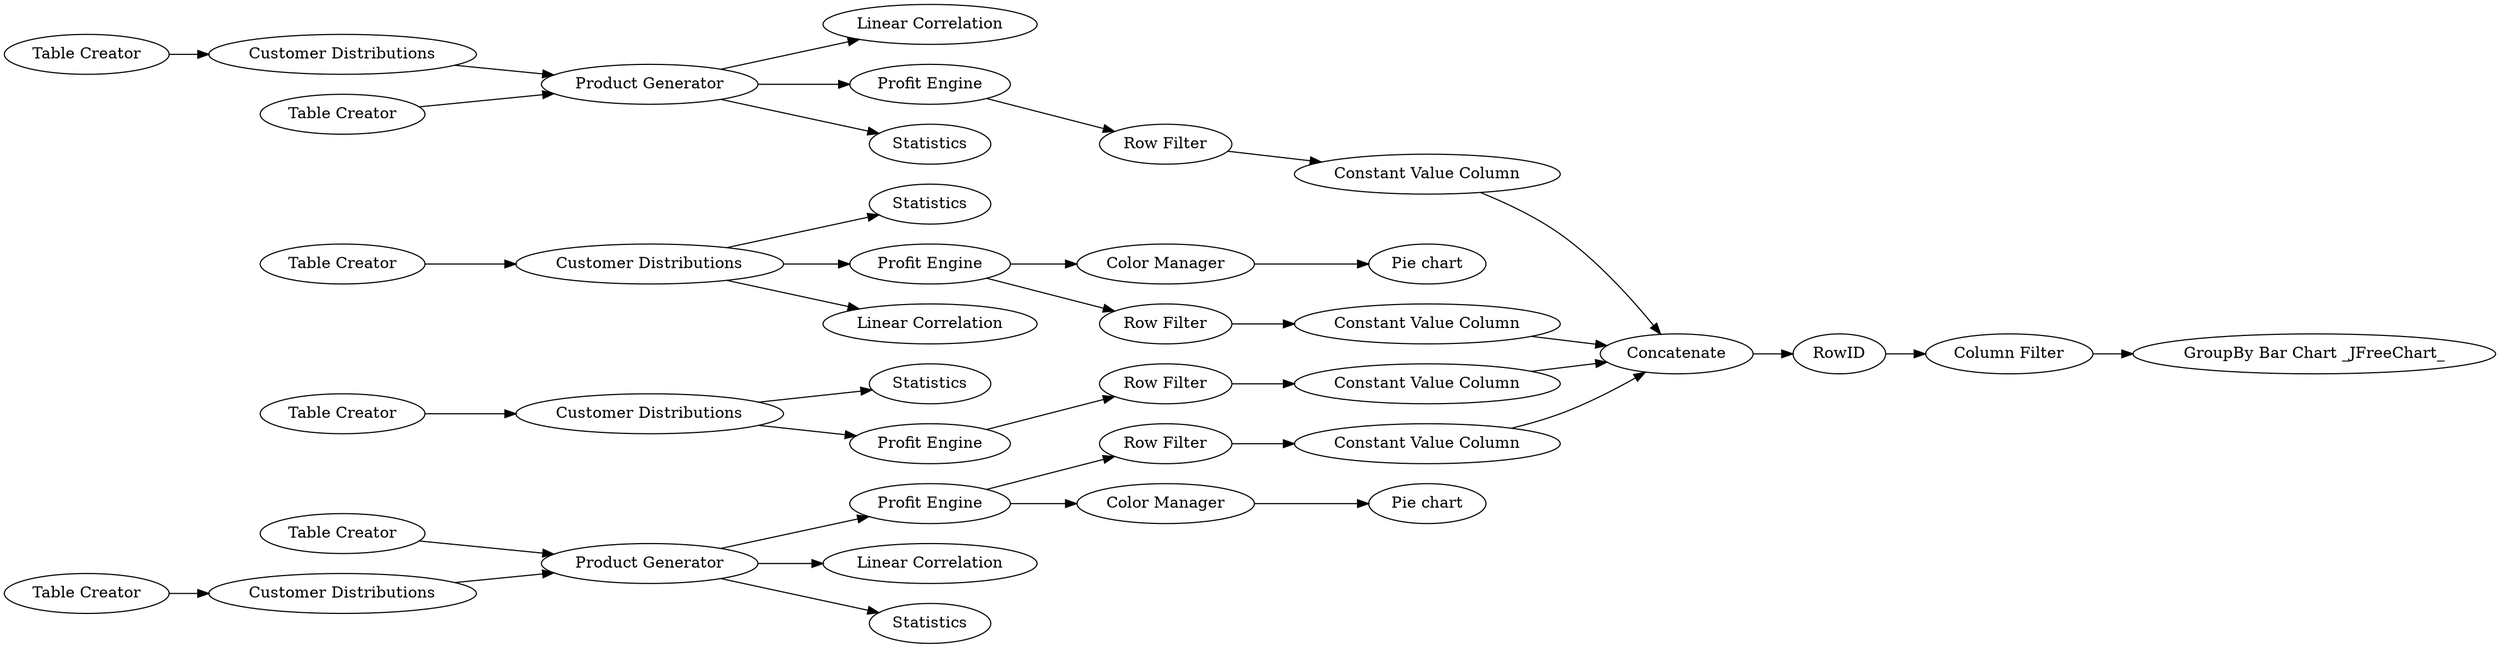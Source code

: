 digraph {
	"50312081879520512_67" [label="Customer Distributions"]
	"50312081879520512_16" [label="Product Generator"]
	"50312081879520512_72" [label="Color Manager"]
	"50312081879520512_68" [label="Table Creator"]
	"50312081879520512_55" [label="Row Filter"]
	"50312081879520512_59" [label="Profit Engine"]
	"50312081879520512_12" [label="Customer Distributions"]
	"50312081879520512_80" [label="Linear Correlation"]
	"50312081879520512_48" [label=Statistics]
	"50312081879520512_69" [label="Pie chart"]
	"50312081879520512_66" [label="Product Generator"]
	"50312081879520512_65" [label="Table Creator"]
	"50312081879520512_18" [label="Table Creator"]
	"50312081879520512_78" [label="Linear Correlation"]
	"50312081879520512_20" [label=Statistics]
	"50312081879520512_11" [label="Customer Distributions"]
	"50312081879520512_47" [label="Profit Engine"]
	"50312081879520512_17" [label="Table Creator"]
	"50312081879520512_4" [label="Table Creator"]
	"50312081879520512_3" [label="Profit Engine"]
	"50312081879520512_64" [label="Row Filter"]
	"50312081879520512_73" [label="Pie chart"]
	"50312081879520512_50" [label="Row Filter"]
	"50312081879520512_53" [label="Row Filter"]
	"50312081879520512_79" [label="Linear Correlation"]
	"50312081879520512_19" [label="Profit Engine"]
	"50312081879520512_62" [label="Constant Value Column"]
	"50312081879520512_15" [label="Table Creator"]
	"50312081879520512_52" [label="Constant Value Column"]
	"50312081879520512_74" [label="Color Manager"]
	"50312081879520512_46" [label="Customer Distributions"]
	"50312081879520512_75" [label=RowID]
	"50312081879520512_21" [label=Statistics]
	"50312081879520512_81" [label=Concatenate]
	"50312081879520512_51" [label="Constant Value Column"]
	"50312081879520512_77" [label="GroupBy Bar Chart _JFreeChart_"]
	"50312081879520512_54" [label="Constant Value Column"]
	"50312081879520512_60" [label=Statistics]
	"50312081879520512_57" [label="Column Filter"]
	"50312081879520512_46" -> "50312081879520512_79"
	"50312081879520512_59" -> "50312081879520512_74"
	"50312081879520512_67" -> "50312081879520512_66"
	"50312081879520512_11" -> "50312081879520512_3"
	"50312081879520512_66" -> "50312081879520512_60"
	"50312081879520512_65" -> "50312081879520512_67"
	"50312081879520512_62" -> "50312081879520512_81"
	"50312081879520512_51" -> "50312081879520512_81"
	"50312081879520512_68" -> "50312081879520512_66"
	"50312081879520512_81" -> "50312081879520512_75"
	"50312081879520512_46" -> "50312081879520512_47"
	"50312081879520512_18" -> "50312081879520512_16"
	"50312081879520512_52" -> "50312081879520512_81"
	"50312081879520512_74" -> "50312081879520512_73"
	"50312081879520512_59" -> "50312081879520512_64"
	"50312081879520512_12" -> "50312081879520512_16"
	"50312081879520512_50" -> "50312081879520512_51"
	"50312081879520512_66" -> "50312081879520512_59"
	"50312081879520512_46" -> "50312081879520512_48"
	"50312081879520512_15" -> "50312081879520512_12"
	"50312081879520512_53" -> "50312081879520512_52"
	"50312081879520512_16" -> "50312081879520512_21"
	"50312081879520512_16" -> "50312081879520512_78"
	"50312081879520512_72" -> "50312081879520512_69"
	"50312081879520512_3" -> "50312081879520512_55"
	"50312081879520512_55" -> "50312081879520512_54"
	"50312081879520512_17" -> "50312081879520512_46"
	"50312081879520512_66" -> "50312081879520512_80"
	"50312081879520512_64" -> "50312081879520512_62"
	"50312081879520512_19" -> "50312081879520512_53"
	"50312081879520512_4" -> "50312081879520512_11"
	"50312081879520512_57" -> "50312081879520512_77"
	"50312081879520512_47" -> "50312081879520512_50"
	"50312081879520512_16" -> "50312081879520512_19"
	"50312081879520512_54" -> "50312081879520512_81"
	"50312081879520512_75" -> "50312081879520512_57"
	"50312081879520512_11" -> "50312081879520512_20"
	"50312081879520512_47" -> "50312081879520512_72"
	rankdir=LR
}
